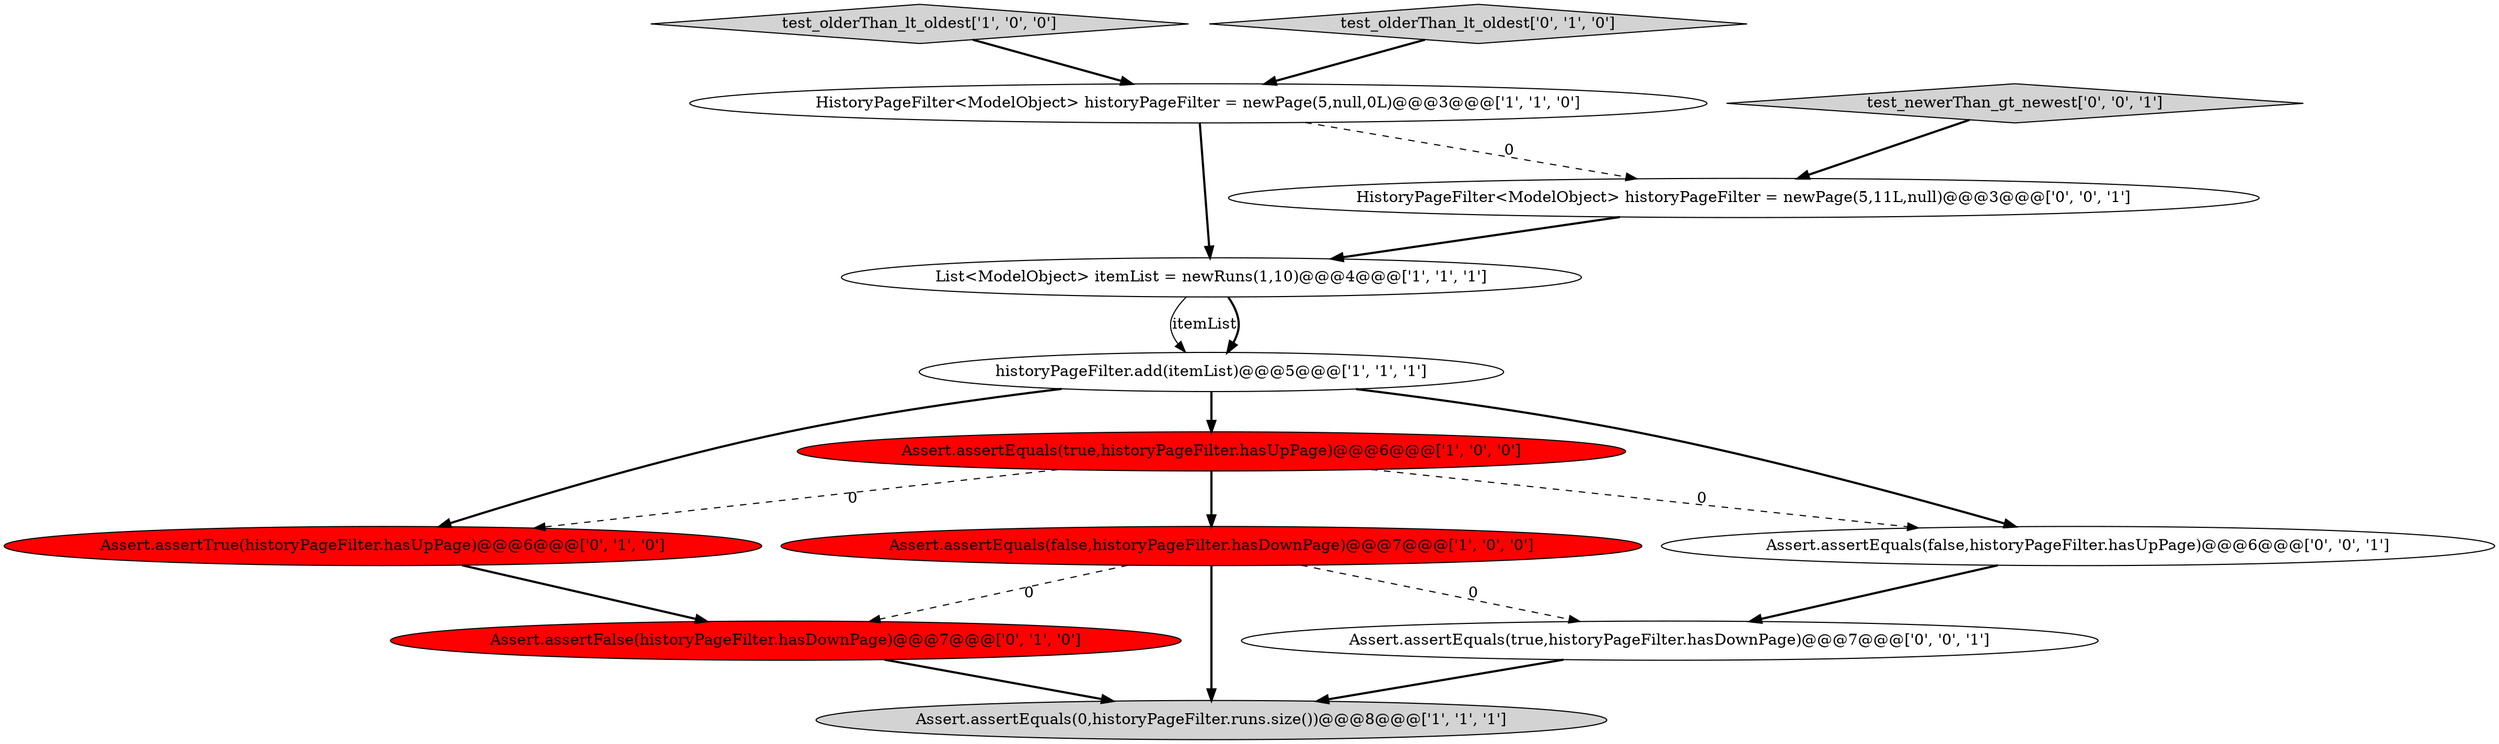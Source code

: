 digraph {
12 [style = filled, label = "HistoryPageFilter<ModelObject> historyPageFilter = newPage(5,11L,null)@@@3@@@['0', '0', '1']", fillcolor = white, shape = ellipse image = "AAA0AAABBB3BBB"];
6 [style = filled, label = "test_olderThan_lt_oldest['1', '0', '0']", fillcolor = lightgray, shape = diamond image = "AAA0AAABBB1BBB"];
2 [style = filled, label = "HistoryPageFilter<ModelObject> historyPageFilter = newPage(5,null,0L)@@@3@@@['1', '1', '0']", fillcolor = white, shape = ellipse image = "AAA0AAABBB1BBB"];
7 [style = filled, label = "Assert.assertTrue(historyPageFilter.hasUpPage)@@@6@@@['0', '1', '0']", fillcolor = red, shape = ellipse image = "AAA1AAABBB2BBB"];
8 [style = filled, label = "Assert.assertFalse(historyPageFilter.hasDownPage)@@@7@@@['0', '1', '0']", fillcolor = red, shape = ellipse image = "AAA1AAABBB2BBB"];
9 [style = filled, label = "test_olderThan_lt_oldest['0', '1', '0']", fillcolor = lightgray, shape = diamond image = "AAA0AAABBB2BBB"];
1 [style = filled, label = "historyPageFilter.add(itemList)@@@5@@@['1', '1', '1']", fillcolor = white, shape = ellipse image = "AAA0AAABBB1BBB"];
4 [style = filled, label = "Assert.assertEquals(false,historyPageFilter.hasDownPage)@@@7@@@['1', '0', '0']", fillcolor = red, shape = ellipse image = "AAA1AAABBB1BBB"];
0 [style = filled, label = "Assert.assertEquals(0,historyPageFilter.runs.size())@@@8@@@['1', '1', '1']", fillcolor = lightgray, shape = ellipse image = "AAA0AAABBB1BBB"];
10 [style = filled, label = "Assert.assertEquals(true,historyPageFilter.hasDownPage)@@@7@@@['0', '0', '1']", fillcolor = white, shape = ellipse image = "AAA0AAABBB3BBB"];
11 [style = filled, label = "Assert.assertEquals(false,historyPageFilter.hasUpPage)@@@6@@@['0', '0', '1']", fillcolor = white, shape = ellipse image = "AAA0AAABBB3BBB"];
5 [style = filled, label = "List<ModelObject> itemList = newRuns(1,10)@@@4@@@['1', '1', '1']", fillcolor = white, shape = ellipse image = "AAA0AAABBB1BBB"];
13 [style = filled, label = "test_newerThan_gt_newest['0', '0', '1']", fillcolor = lightgray, shape = diamond image = "AAA0AAABBB3BBB"];
3 [style = filled, label = "Assert.assertEquals(true,historyPageFilter.hasUpPage)@@@6@@@['1', '0', '0']", fillcolor = red, shape = ellipse image = "AAA1AAABBB1BBB"];
12->5 [style = bold, label=""];
9->2 [style = bold, label=""];
5->1 [style = solid, label="itemList"];
3->7 [style = dashed, label="0"];
1->3 [style = bold, label=""];
7->8 [style = bold, label=""];
3->4 [style = bold, label=""];
1->7 [style = bold, label=""];
1->11 [style = bold, label=""];
4->0 [style = bold, label=""];
6->2 [style = bold, label=""];
8->0 [style = bold, label=""];
5->1 [style = bold, label=""];
2->12 [style = dashed, label="0"];
13->12 [style = bold, label=""];
11->10 [style = bold, label=""];
10->0 [style = bold, label=""];
4->8 [style = dashed, label="0"];
4->10 [style = dashed, label="0"];
3->11 [style = dashed, label="0"];
2->5 [style = bold, label=""];
}
